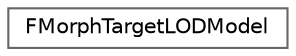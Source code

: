 digraph "Graphical Class Hierarchy"
{
 // INTERACTIVE_SVG=YES
 // LATEX_PDF_SIZE
  bgcolor="transparent";
  edge [fontname=Helvetica,fontsize=10,labelfontname=Helvetica,labelfontsize=10];
  node [fontname=Helvetica,fontsize=10,shape=box,height=0.2,width=0.4];
  rankdir="LR";
  Node0 [id="Node000000",label="FMorphTargetLODModel",height=0.2,width=0.4,color="grey40", fillcolor="white", style="filled",URL="$d8/d91/structFMorphTargetLODModel.html",tooltip="Mesh data for a single LOD model of a morph target."];
}

